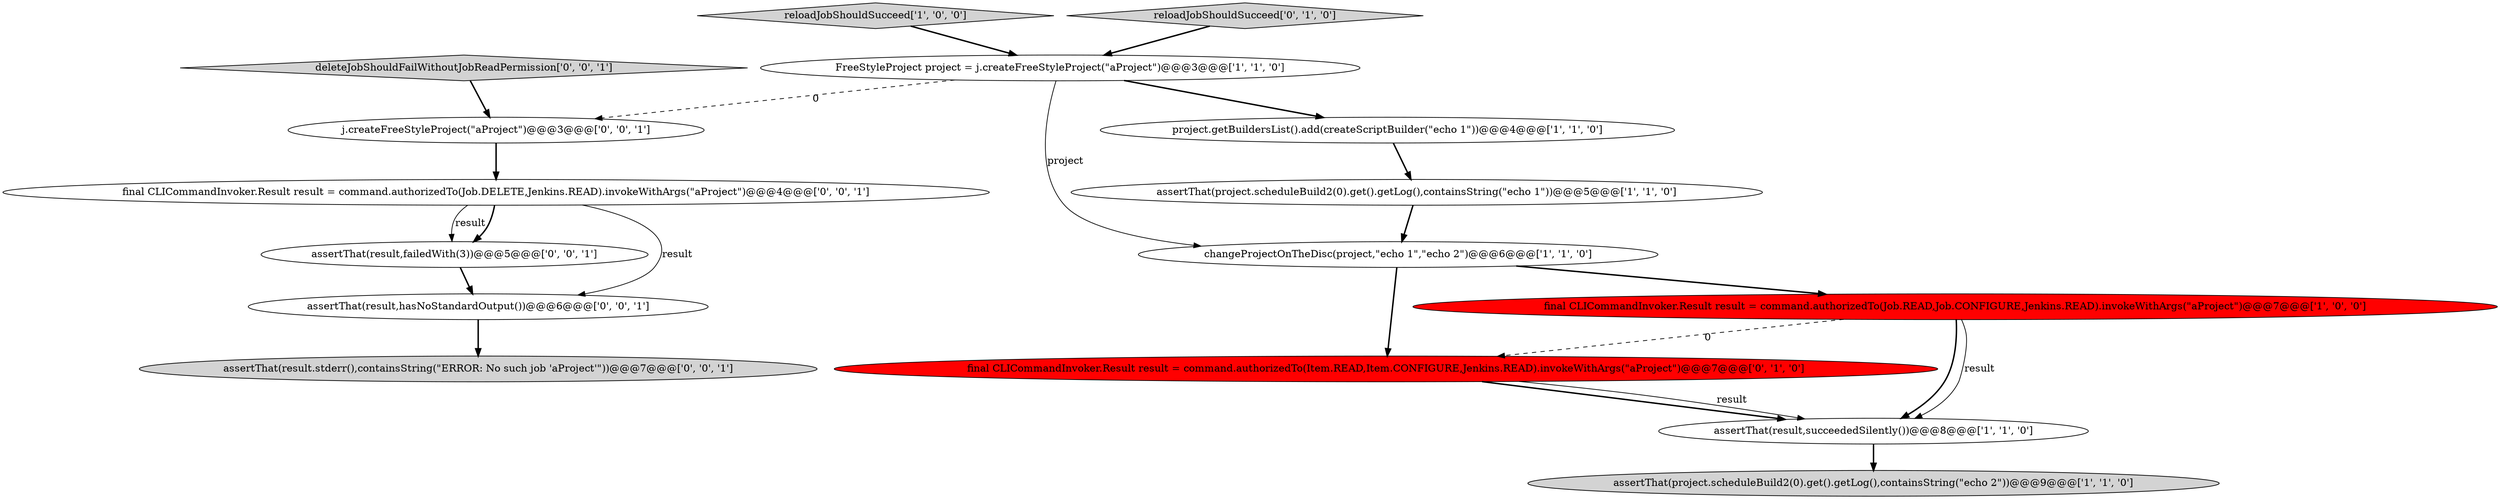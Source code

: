 digraph {
12 [style = filled, label = "assertThat(result,failedWith(3))@@@5@@@['0', '0', '1']", fillcolor = white, shape = ellipse image = "AAA0AAABBB3BBB"];
2 [style = filled, label = "reloadJobShouldSucceed['1', '0', '0']", fillcolor = lightgray, shape = diamond image = "AAA0AAABBB1BBB"];
0 [style = filled, label = "FreeStyleProject project = j.createFreeStyleProject(\"aProject\")@@@3@@@['1', '1', '0']", fillcolor = white, shape = ellipse image = "AAA0AAABBB1BBB"];
7 [style = filled, label = "assertThat(project.scheduleBuild2(0).get().getLog(),containsString(\"echo 2\"))@@@9@@@['1', '1', '0']", fillcolor = lightgray, shape = ellipse image = "AAA0AAABBB1BBB"];
8 [style = filled, label = "reloadJobShouldSucceed['0', '1', '0']", fillcolor = lightgray, shape = diamond image = "AAA0AAABBB2BBB"];
14 [style = filled, label = "assertThat(result.stderr(),containsString(\"ERROR: No such job 'aProject'\"))@@@7@@@['0', '0', '1']", fillcolor = lightgray, shape = ellipse image = "AAA0AAABBB3BBB"];
15 [style = filled, label = "j.createFreeStyleProject(\"aProject\")@@@3@@@['0', '0', '1']", fillcolor = white, shape = ellipse image = "AAA0AAABBB3BBB"];
1 [style = filled, label = "project.getBuildersList().add(createScriptBuilder(\"echo 1\"))@@@4@@@['1', '1', '0']", fillcolor = white, shape = ellipse image = "AAA0AAABBB1BBB"];
5 [style = filled, label = "changeProjectOnTheDisc(project,\"echo 1\",\"echo 2\")@@@6@@@['1', '1', '0']", fillcolor = white, shape = ellipse image = "AAA0AAABBB1BBB"];
6 [style = filled, label = "assertThat(result,succeededSilently())@@@8@@@['1', '1', '0']", fillcolor = white, shape = ellipse image = "AAA0AAABBB1BBB"];
9 [style = filled, label = "final CLICommandInvoker.Result result = command.authorizedTo(Item.READ,Item.CONFIGURE,Jenkins.READ).invokeWithArgs(\"aProject\")@@@7@@@['0', '1', '0']", fillcolor = red, shape = ellipse image = "AAA1AAABBB2BBB"];
10 [style = filled, label = "deleteJobShouldFailWithoutJobReadPermission['0', '0', '1']", fillcolor = lightgray, shape = diamond image = "AAA0AAABBB3BBB"];
3 [style = filled, label = "final CLICommandInvoker.Result result = command.authorizedTo(Job.READ,Job.CONFIGURE,Jenkins.READ).invokeWithArgs(\"aProject\")@@@7@@@['1', '0', '0']", fillcolor = red, shape = ellipse image = "AAA1AAABBB1BBB"];
13 [style = filled, label = "final CLICommandInvoker.Result result = command.authorizedTo(Job.DELETE,Jenkins.READ).invokeWithArgs(\"aProject\")@@@4@@@['0', '0', '1']", fillcolor = white, shape = ellipse image = "AAA0AAABBB3BBB"];
11 [style = filled, label = "assertThat(result,hasNoStandardOutput())@@@6@@@['0', '0', '1']", fillcolor = white, shape = ellipse image = "AAA0AAABBB3BBB"];
4 [style = filled, label = "assertThat(project.scheduleBuild2(0).get().getLog(),containsString(\"echo 1\"))@@@5@@@['1', '1', '0']", fillcolor = white, shape = ellipse image = "AAA0AAABBB1BBB"];
5->3 [style = bold, label=""];
1->4 [style = bold, label=""];
15->13 [style = bold, label=""];
10->15 [style = bold, label=""];
13->12 [style = solid, label="result"];
5->9 [style = bold, label=""];
11->14 [style = bold, label=""];
12->11 [style = bold, label=""];
0->15 [style = dashed, label="0"];
3->6 [style = bold, label=""];
13->11 [style = solid, label="result"];
9->6 [style = bold, label=""];
8->0 [style = bold, label=""];
2->0 [style = bold, label=""];
13->12 [style = bold, label=""];
3->6 [style = solid, label="result"];
3->9 [style = dashed, label="0"];
0->1 [style = bold, label=""];
0->5 [style = solid, label="project"];
6->7 [style = bold, label=""];
9->6 [style = solid, label="result"];
4->5 [style = bold, label=""];
}
